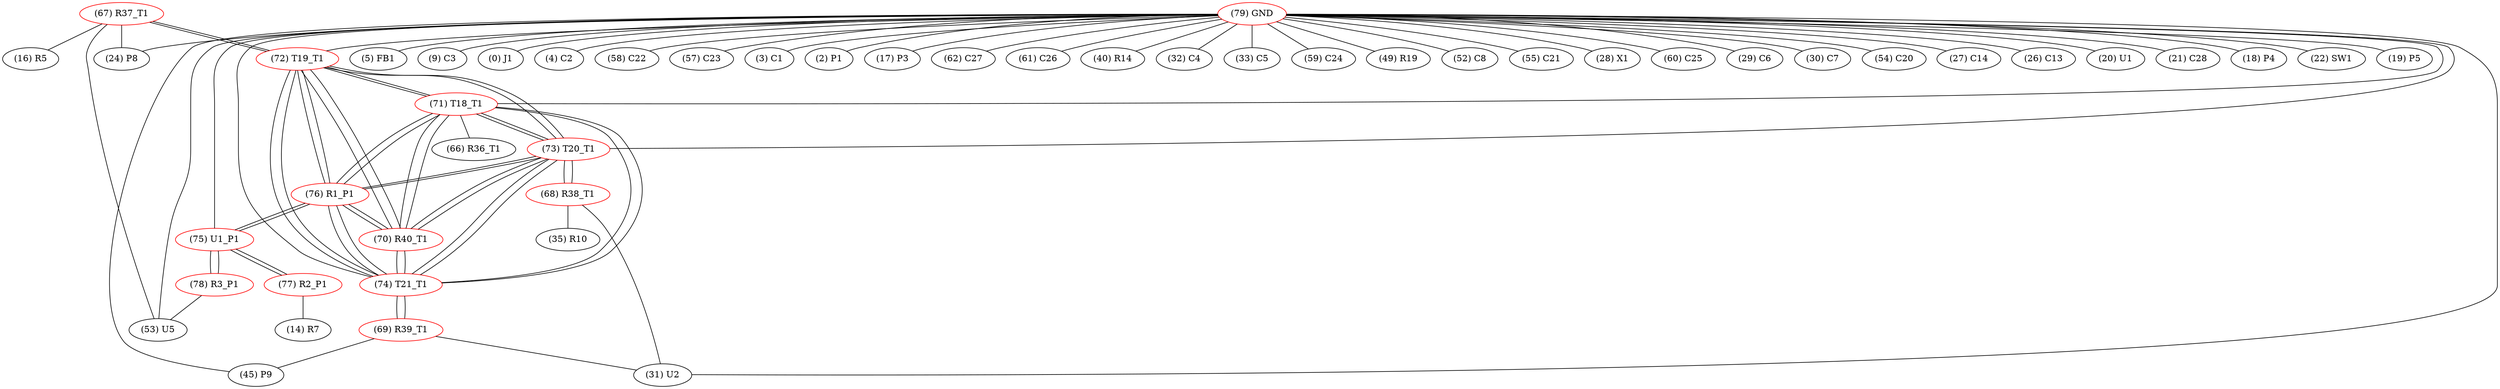 graph {
	67 [label="(67) R37_T1" color=red]
	16 [label="(16) R5"]
	24 [label="(24) P8"]
	53 [label="(53) U5"]
	72 [label="(72) T19_T1"]
	68 [label="(68) R38_T1" color=red]
	31 [label="(31) U2"]
	35 [label="(35) R10"]
	73 [label="(73) T20_T1"]
	69 [label="(69) R39_T1" color=red]
	45 [label="(45) P9"]
	31 [label="(31) U2"]
	74 [label="(74) T21_T1"]
	70 [label="(70) R40_T1" color=red]
	76 [label="(76) R1_P1"]
	71 [label="(71) T18_T1"]
	74 [label="(74) T21_T1"]
	73 [label="(73) T20_T1"]
	72 [label="(72) T19_T1"]
	71 [label="(71) T18_T1" color=red]
	66 [label="(66) R36_T1"]
	76 [label="(76) R1_P1"]
	74 [label="(74) T21_T1"]
	73 [label="(73) T20_T1"]
	72 [label="(72) T19_T1"]
	70 [label="(70) R40_T1"]
	72 [label="(72) T19_T1" color=red]
	67 [label="(67) R37_T1"]
	76 [label="(76) R1_P1"]
	71 [label="(71) T18_T1"]
	74 [label="(74) T21_T1"]
	73 [label="(73) T20_T1"]
	70 [label="(70) R40_T1"]
	73 [label="(73) T20_T1" color=red]
	68 [label="(68) R38_T1"]
	76 [label="(76) R1_P1"]
	71 [label="(71) T18_T1"]
	74 [label="(74) T21_T1"]
	72 [label="(72) T19_T1"]
	70 [label="(70) R40_T1"]
	74 [label="(74) T21_T1" color=red]
	69 [label="(69) R39_T1"]
	76 [label="(76) R1_P1"]
	71 [label="(71) T18_T1"]
	73 [label="(73) T20_T1"]
	72 [label="(72) T19_T1"]
	70 [label="(70) R40_T1"]
	75 [label="(75) U1_P1" color=red]
	78 [label="(78) R3_P1"]
	77 [label="(77) R2_P1"]
	76 [label="(76) R1_P1"]
	76 [label="(76) R1_P1" color=red]
	71 [label="(71) T18_T1"]
	74 [label="(74) T21_T1"]
	73 [label="(73) T20_T1"]
	72 [label="(72) T19_T1"]
	70 [label="(70) R40_T1"]
	75 [label="(75) U1_P1"]
	77 [label="(77) R2_P1" color=red]
	14 [label="(14) R7"]
	75 [label="(75) U1_P1"]
	78 [label="(78) R3_P1" color=red]
	53 [label="(53) U5"]
	75 [label="(75) U1_P1"]
	79 [label="(79) GND" color=red]
	5 [label="(5) FB1"]
	9 [label="(9) C3"]
	0 [label="(0) J1"]
	4 [label="(4) C2"]
	58 [label="(58) C22"]
	57 [label="(57) C23"]
	3 [label="(3) C1"]
	2 [label="(2) P1"]
	17 [label="(17) P3"]
	62 [label="(62) C27"]
	61 [label="(61) C26"]
	40 [label="(40) R14"]
	32 [label="(32) C4"]
	33 [label="(33) C5"]
	53 [label="(53) U5"]
	59 [label="(59) C24"]
	49 [label="(49) R19"]
	52 [label="(52) C8"]
	45 [label="(45) P9"]
	55 [label="(55) C21"]
	28 [label="(28) X1"]
	60 [label="(60) C25"]
	29 [label="(29) C6"]
	30 [label="(30) C7"]
	54 [label="(54) C20"]
	27 [label="(27) C14"]
	26 [label="(26) C13"]
	31 [label="(31) U2"]
	20 [label="(20) U1"]
	24 [label="(24) P8"]
	21 [label="(21) C28"]
	18 [label="(18) P4"]
	22 [label="(22) SW1"]
	19 [label="(19) P5"]
	73 [label="(73) T20_T1"]
	72 [label="(72) T19_T1"]
	71 [label="(71) T18_T1"]
	74 [label="(74) T21_T1"]
	75 [label="(75) U1_P1"]
	67 -- 16
	67 -- 24
	67 -- 53
	67 -- 72
	68 -- 31
	68 -- 35
	68 -- 73
	69 -- 45
	69 -- 31
	69 -- 74
	70 -- 76
	70 -- 71
	70 -- 74
	70 -- 73
	70 -- 72
	71 -- 66
	71 -- 76
	71 -- 74
	71 -- 73
	71 -- 72
	71 -- 70
	72 -- 67
	72 -- 76
	72 -- 71
	72 -- 74
	72 -- 73
	72 -- 70
	73 -- 68
	73 -- 76
	73 -- 71
	73 -- 74
	73 -- 72
	73 -- 70
	74 -- 69
	74 -- 76
	74 -- 71
	74 -- 73
	74 -- 72
	74 -- 70
	75 -- 78
	75 -- 77
	75 -- 76
	76 -- 71
	76 -- 74
	76 -- 73
	76 -- 72
	76 -- 70
	76 -- 75
	77 -- 14
	77 -- 75
	78 -- 53
	78 -- 75
	79 -- 5
	79 -- 9
	79 -- 0
	79 -- 4
	79 -- 58
	79 -- 57
	79 -- 3
	79 -- 2
	79 -- 17
	79 -- 62
	79 -- 61
	79 -- 40
	79 -- 32
	79 -- 33
	79 -- 53
	79 -- 59
	79 -- 49
	79 -- 52
	79 -- 45
	79 -- 55
	79 -- 28
	79 -- 60
	79 -- 29
	79 -- 30
	79 -- 54
	79 -- 27
	79 -- 26
	79 -- 31
	79 -- 20
	79 -- 24
	79 -- 21
	79 -- 18
	79 -- 22
	79 -- 19
	79 -- 73
	79 -- 72
	79 -- 71
	79 -- 74
	79 -- 75
}